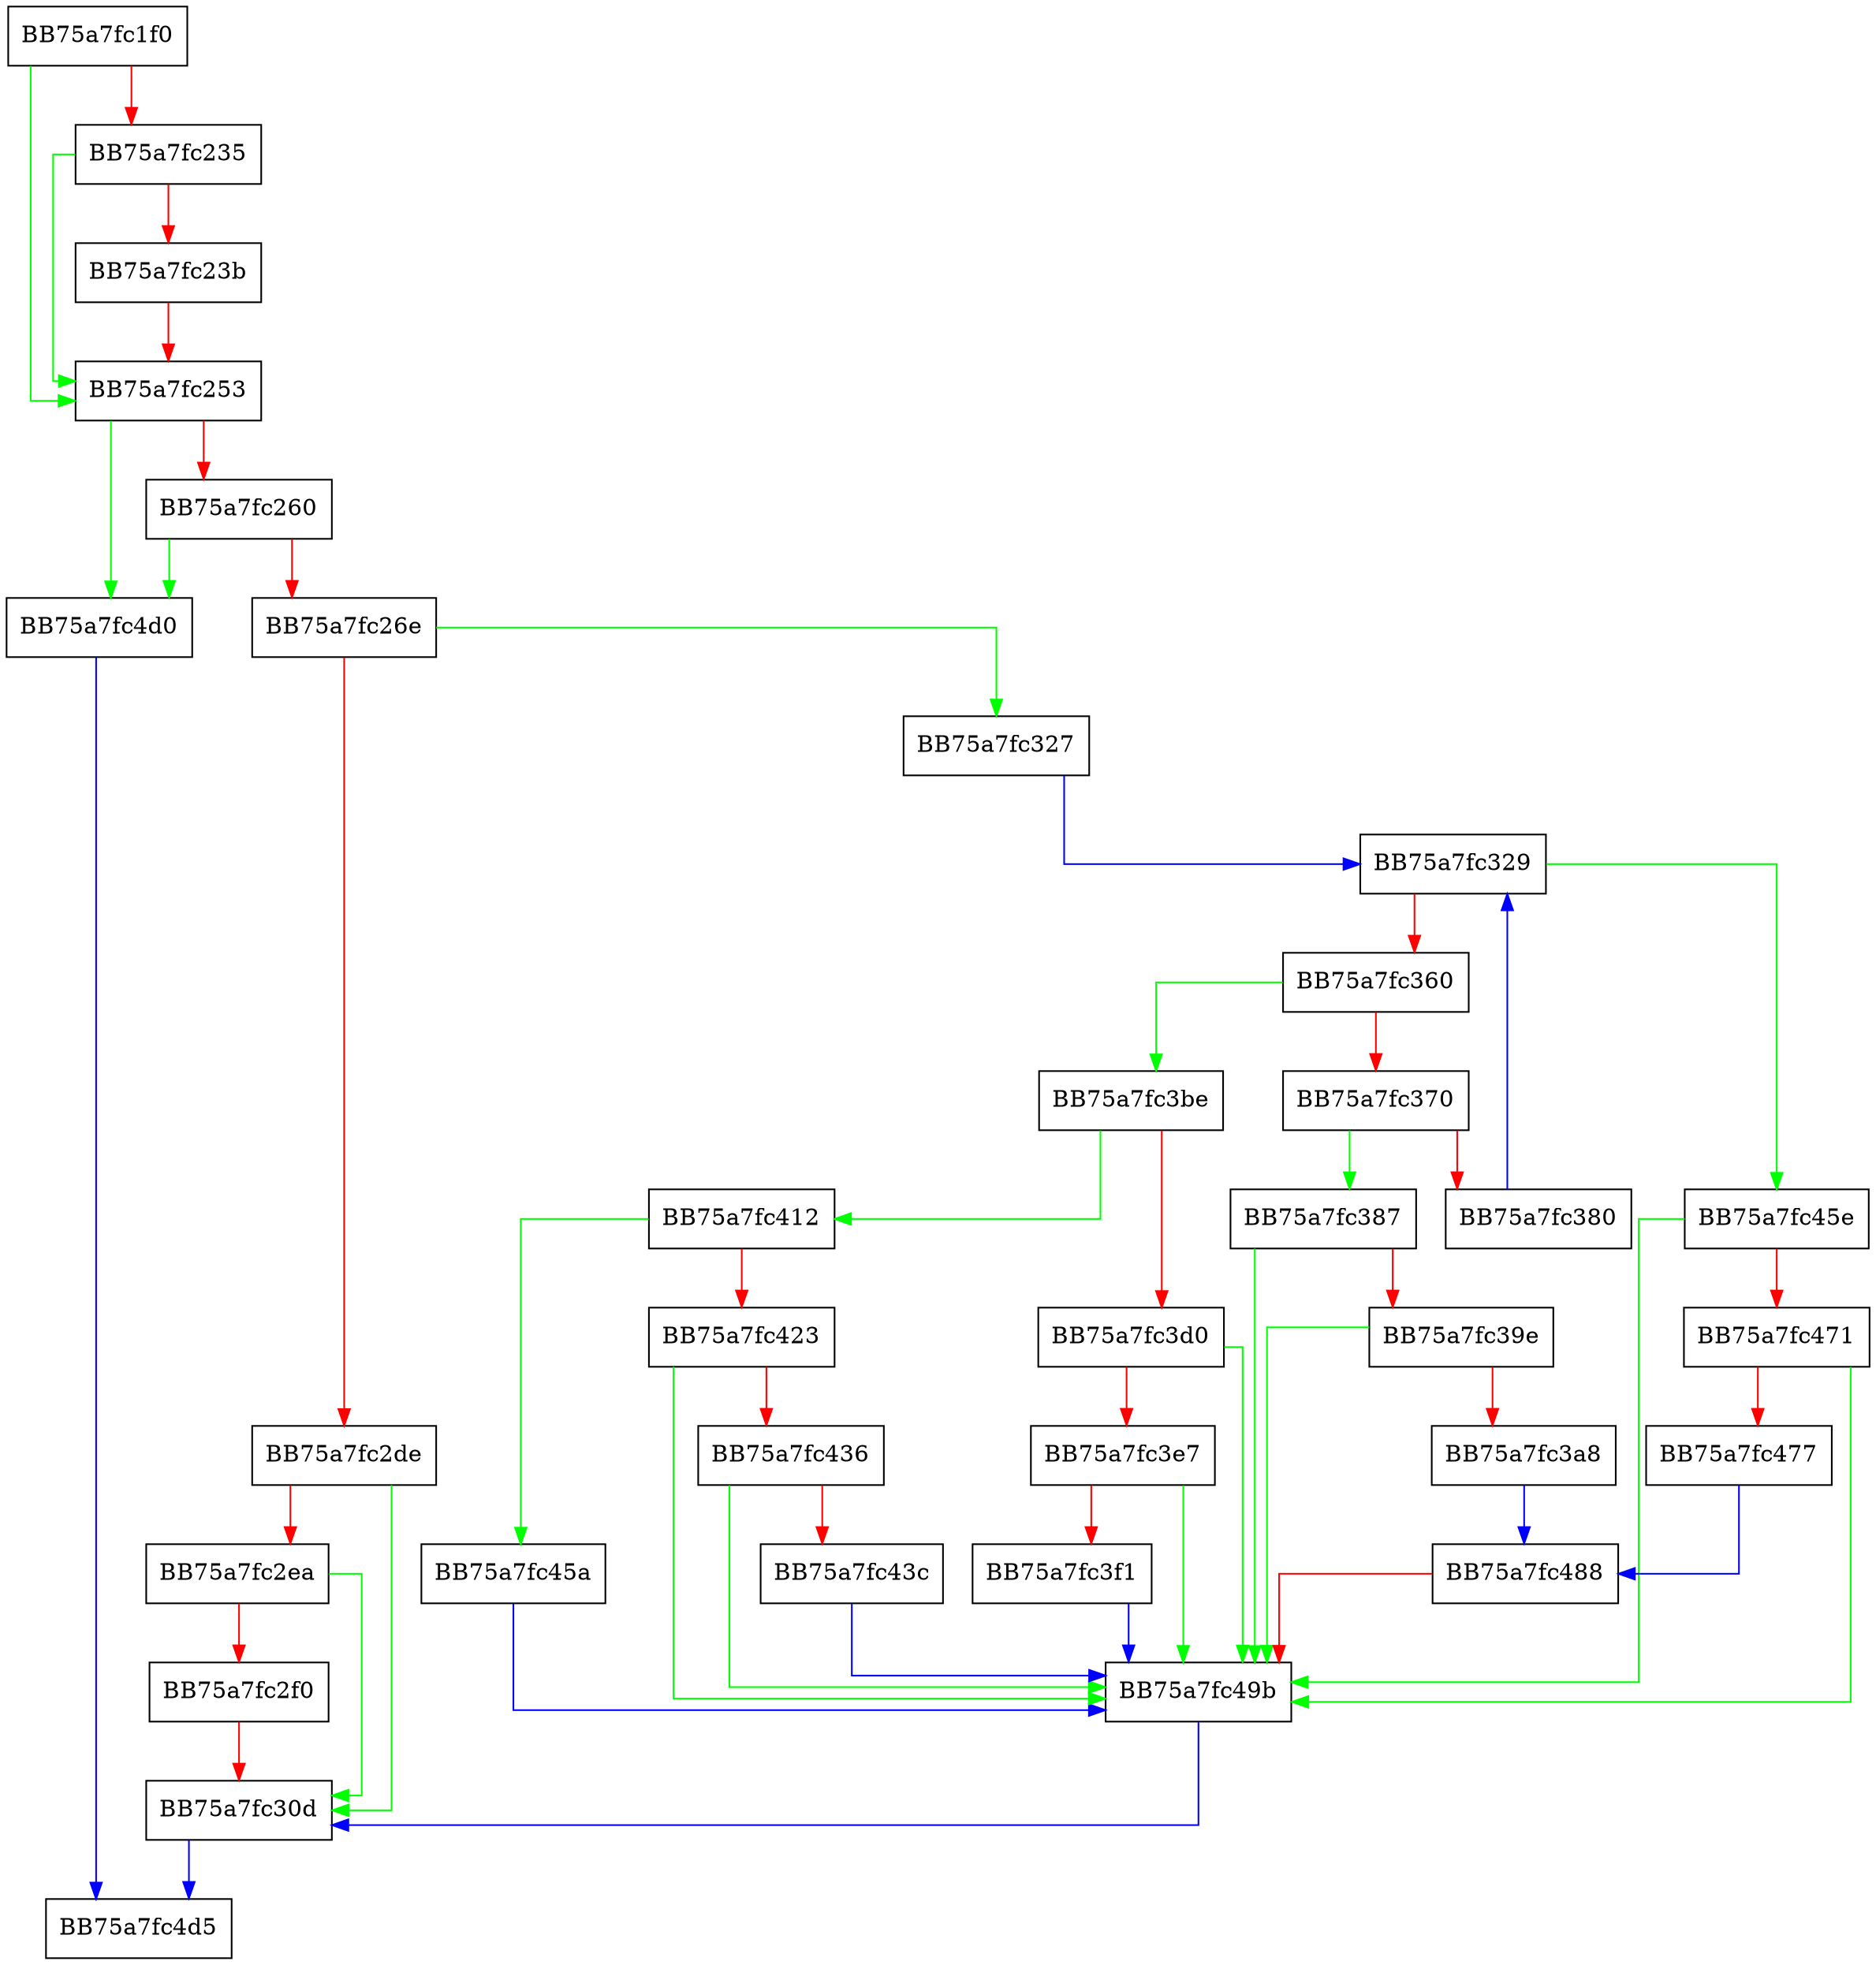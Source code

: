 digraph RestoreFromFile {
  node [shape="box"];
  graph [splines=ortho];
  BB75a7fc1f0 -> BB75a7fc253 [color="green"];
  BB75a7fc1f0 -> BB75a7fc235 [color="red"];
  BB75a7fc235 -> BB75a7fc253 [color="green"];
  BB75a7fc235 -> BB75a7fc23b [color="red"];
  BB75a7fc23b -> BB75a7fc253 [color="red"];
  BB75a7fc253 -> BB75a7fc4d0 [color="green"];
  BB75a7fc253 -> BB75a7fc260 [color="red"];
  BB75a7fc260 -> BB75a7fc4d0 [color="green"];
  BB75a7fc260 -> BB75a7fc26e [color="red"];
  BB75a7fc26e -> BB75a7fc327 [color="green"];
  BB75a7fc26e -> BB75a7fc2de [color="red"];
  BB75a7fc2de -> BB75a7fc30d [color="green"];
  BB75a7fc2de -> BB75a7fc2ea [color="red"];
  BB75a7fc2ea -> BB75a7fc30d [color="green"];
  BB75a7fc2ea -> BB75a7fc2f0 [color="red"];
  BB75a7fc2f0 -> BB75a7fc30d [color="red"];
  BB75a7fc30d -> BB75a7fc4d5 [color="blue"];
  BB75a7fc327 -> BB75a7fc329 [color="blue"];
  BB75a7fc329 -> BB75a7fc45e [color="green"];
  BB75a7fc329 -> BB75a7fc360 [color="red"];
  BB75a7fc360 -> BB75a7fc3be [color="green"];
  BB75a7fc360 -> BB75a7fc370 [color="red"];
  BB75a7fc370 -> BB75a7fc387 [color="green"];
  BB75a7fc370 -> BB75a7fc380 [color="red"];
  BB75a7fc380 -> BB75a7fc329 [color="blue"];
  BB75a7fc387 -> BB75a7fc49b [color="green"];
  BB75a7fc387 -> BB75a7fc39e [color="red"];
  BB75a7fc39e -> BB75a7fc49b [color="green"];
  BB75a7fc39e -> BB75a7fc3a8 [color="red"];
  BB75a7fc3a8 -> BB75a7fc488 [color="blue"];
  BB75a7fc3be -> BB75a7fc412 [color="green"];
  BB75a7fc3be -> BB75a7fc3d0 [color="red"];
  BB75a7fc3d0 -> BB75a7fc49b [color="green"];
  BB75a7fc3d0 -> BB75a7fc3e7 [color="red"];
  BB75a7fc3e7 -> BB75a7fc49b [color="green"];
  BB75a7fc3e7 -> BB75a7fc3f1 [color="red"];
  BB75a7fc3f1 -> BB75a7fc49b [color="blue"];
  BB75a7fc412 -> BB75a7fc45a [color="green"];
  BB75a7fc412 -> BB75a7fc423 [color="red"];
  BB75a7fc423 -> BB75a7fc49b [color="green"];
  BB75a7fc423 -> BB75a7fc436 [color="red"];
  BB75a7fc436 -> BB75a7fc49b [color="green"];
  BB75a7fc436 -> BB75a7fc43c [color="red"];
  BB75a7fc43c -> BB75a7fc49b [color="blue"];
  BB75a7fc45a -> BB75a7fc49b [color="blue"];
  BB75a7fc45e -> BB75a7fc49b [color="green"];
  BB75a7fc45e -> BB75a7fc471 [color="red"];
  BB75a7fc471 -> BB75a7fc49b [color="green"];
  BB75a7fc471 -> BB75a7fc477 [color="red"];
  BB75a7fc477 -> BB75a7fc488 [color="blue"];
  BB75a7fc488 -> BB75a7fc49b [color="red"];
  BB75a7fc49b -> BB75a7fc30d [color="blue"];
  BB75a7fc4d0 -> BB75a7fc4d5 [color="blue"];
}